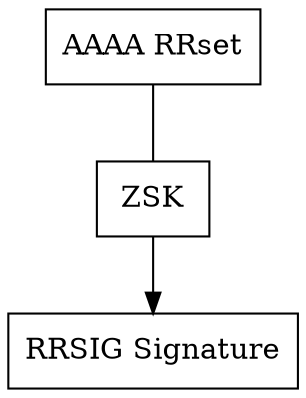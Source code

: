 digraph structs {
node [shape=record];
	struct1 [shape=record, label="AAAA RRset"];
	struct2 [shape=record, label="ZSK"];
	struct3 [shape=record, label="RRSIG Signature"];

	struct1 -> struct2 [arrowhead=none];
	struct2 -> struct3;
}
